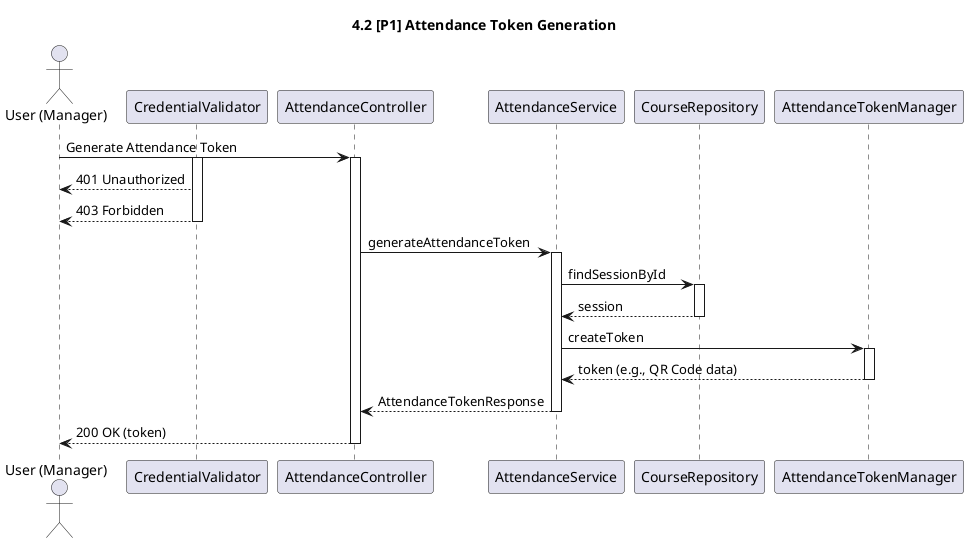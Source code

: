 @startuml

title 4.2 [P1] Attendance Token Generation

actor "User (Manager)" as User
participant "CredentialValidator" as Validator
participant "AttendanceController" as Controller
participant "AttendanceService" as AppService
participant "CourseRepository" as SessionRepo
participant "AttendanceTokenManager" as TokenManager

User -> Controller: Generate Attendance Token
activate Validator
activate Controller
Validator --> User: 401 Unauthorized
Validator --> User: 403 Forbidden
deactivate Validator

Controller -> AppService: generateAttendanceToken
activate AppService

AppService -> SessionRepo: findSessionById
activate SessionRepo
SessionRepo --> AppService: session
deactivate SessionRepo

AppService -> TokenManager: createToken
activate TokenManager
TokenManager --> AppService: token (e.g., QR Code data)
deactivate TokenManager

AppService --> Controller: AttendanceTokenResponse
deactivate AppService

Controller --> User: 200 OK (token)
deactivate Controller

@enduml